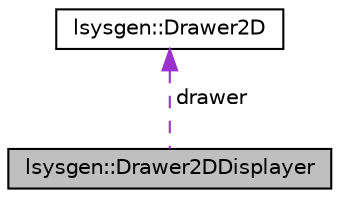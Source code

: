 digraph "lsysgen::Drawer2DDisplayer"
{
 // LATEX_PDF_SIZE
  edge [fontname="Helvetica",fontsize="10",labelfontname="Helvetica",labelfontsize="10"];
  node [fontname="Helvetica",fontsize="10",shape=record];
  Node1 [label="lsysgen::Drawer2DDisplayer",height=0.2,width=0.4,color="black", fillcolor="grey75", style="filled", fontcolor="black",tooltip=" "];
  Node2 -> Node1 [dir="back",color="darkorchid3",fontsize="10",style="dashed",label=" drawer" ,fontname="Helvetica"];
  Node2 [label="lsysgen::Drawer2D",height=0.2,width=0.4,color="black", fillcolor="white", style="filled",URL="$classlsysgen_1_1Drawer2D.html",tooltip=" "];
}
